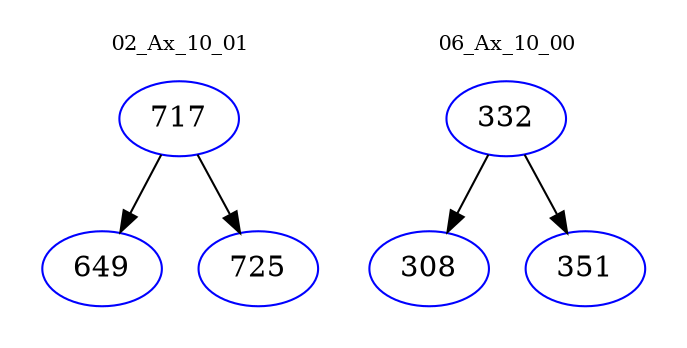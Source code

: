 digraph{
subgraph cluster_0 {
color = white
label = "02_Ax_10_01";
fontsize=10;
T0_717 [label="717", color="blue"]
T0_717 -> T0_649 [color="black"]
T0_649 [label="649", color="blue"]
T0_717 -> T0_725 [color="black"]
T0_725 [label="725", color="blue"]
}
subgraph cluster_1 {
color = white
label = "06_Ax_10_00";
fontsize=10;
T1_332 [label="332", color="blue"]
T1_332 -> T1_308 [color="black"]
T1_308 [label="308", color="blue"]
T1_332 -> T1_351 [color="black"]
T1_351 [label="351", color="blue"]
}
}
